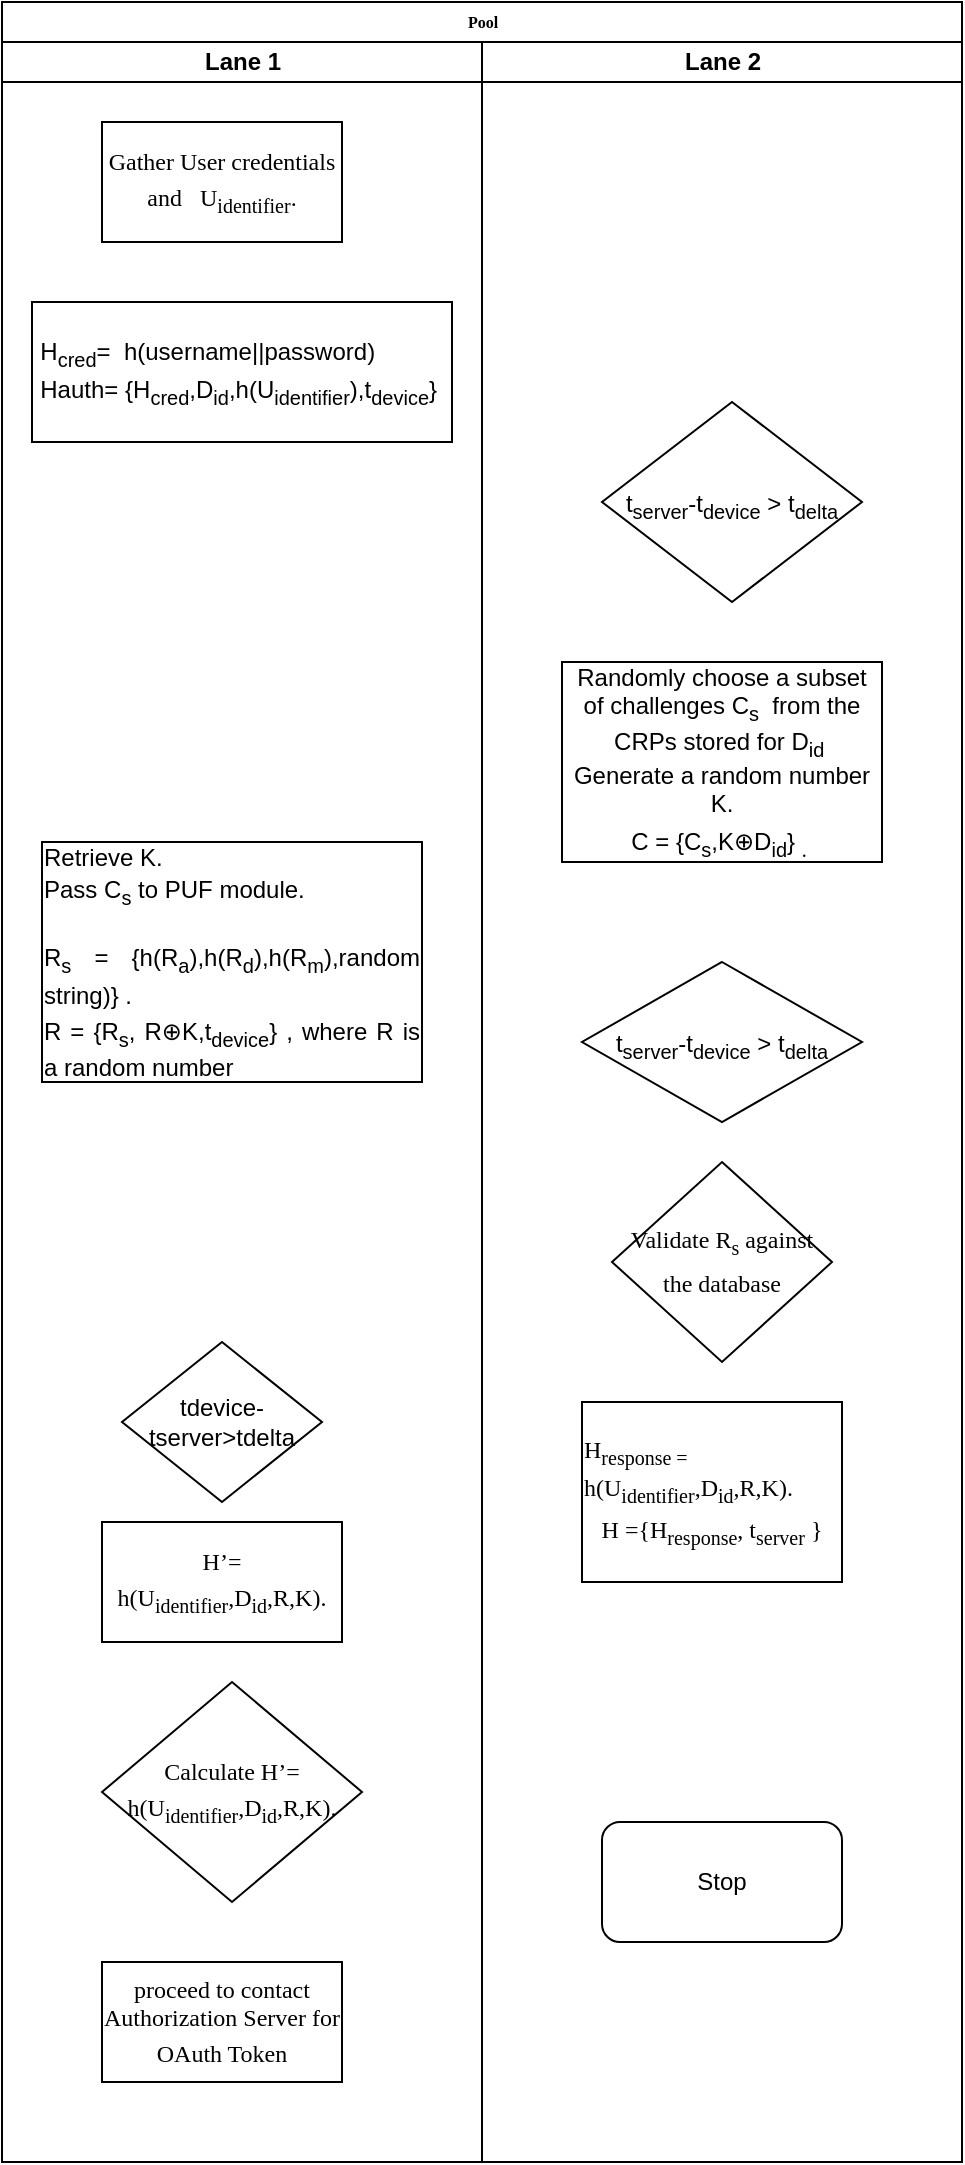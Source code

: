 <mxfile version="14.3.0" type="github">
  <diagram name="Page-1" id="74e2e168-ea6b-b213-b513-2b3c1d86103e">
    <mxGraphModel dx="1186" dy="747" grid="1" gridSize="10" guides="1" tooltips="1" connect="1" arrows="1" fold="1" page="1" pageScale="1" pageWidth="1100" pageHeight="850" background="#ffffff" math="0" shadow="0">
      <root>
        <mxCell id="0" />
        <mxCell id="1" parent="0" />
        <mxCell id="77e6c97f196da883-1" value="Pool" style="swimlane;html=1;childLayout=stackLayout;startSize=20;rounded=0;shadow=0;labelBackgroundColor=none;strokeWidth=1;fontFamily=Verdana;fontSize=8;align=center;" parent="1" vertex="1">
          <mxGeometry x="400" y="40" width="480" height="1080" as="geometry" />
        </mxCell>
        <mxCell id="77e6c97f196da883-26" style="edgeStyle=orthogonalEdgeStyle;rounded=1;html=1;labelBackgroundColor=none;startArrow=none;startFill=0;startSize=5;endArrow=classicThin;endFill=1;endSize=5;jettySize=auto;orthogonalLoop=1;strokeWidth=1;fontFamily=Verdana;fontSize=8" parent="77e6c97f196da883-1" target="77e6c97f196da883-11" edge="1">
          <mxGeometry relative="1" as="geometry">
            <mxPoint x="120" y="115" as="sourcePoint" />
          </mxGeometry>
        </mxCell>
        <mxCell id="77e6c97f196da883-27" style="edgeStyle=orthogonalEdgeStyle;rounded=1;html=1;labelBackgroundColor=none;startArrow=none;startFill=0;startSize=5;endArrow=classicThin;endFill=1;endSize=5;jettySize=auto;orthogonalLoop=1;strokeWidth=1;fontFamily=Verdana;fontSize=8" parent="77e6c97f196da883-1" source="77e6c97f196da883-11" edge="1">
          <mxGeometry relative="1" as="geometry">
            <Array as="points">
              <mxPoint x="240" y="155" />
              <mxPoint x="70" y="155" />
            </Array>
            <mxPoint x="70" y="175" as="targetPoint" />
          </mxGeometry>
        </mxCell>
        <mxCell id="77e6c97f196da883-33" style="edgeStyle=orthogonalEdgeStyle;rounded=1;html=1;labelBackgroundColor=none;startArrow=none;startFill=0;startSize=5;endArrow=classicThin;endFill=1;endSize=5;jettySize=auto;orthogonalLoop=1;strokeWidth=1;fontFamily=Verdana;fontSize=8" parent="77e6c97f196da883-1" target="77e6c97f196da883-15" edge="1">
          <mxGeometry relative="1" as="geometry">
            <mxPoint x="335" y="20" as="sourcePoint" />
          </mxGeometry>
        </mxCell>
        <mxCell id="77e6c97f196da883-39" style="edgeStyle=orthogonalEdgeStyle;rounded=1;html=1;labelBackgroundColor=none;startArrow=none;startFill=0;startSize=5;endArrow=classicThin;endFill=1;endSize=5;jettySize=auto;orthogonalLoop=1;strokeWidth=1;fontFamily=Verdana;fontSize=8" parent="77e6c97f196da883-1" target="77e6c97f196da883-23" edge="1">
          <mxGeometry relative="1" as="geometry">
            <mxPoint x="365" y="20" as="sourcePoint" />
          </mxGeometry>
        </mxCell>
        <mxCell id="77e6c97f196da883-40" style="edgeStyle=orthogonalEdgeStyle;rounded=1;html=1;labelBackgroundColor=none;startArrow=none;startFill=0;startSize=5;endArrow=classicThin;endFill=1;endSize=5;jettySize=auto;orthogonalLoop=1;strokeWidth=1;fontFamily=Verdana;fontSize=8" parent="77e6c97f196da883-1" target="77e6c97f196da883-24" edge="1">
          <mxGeometry relative="1" as="geometry">
            <mxPoint x="395" y="20" as="sourcePoint" />
          </mxGeometry>
        </mxCell>
        <mxCell id="107ba76e4e335f99-1" style="edgeStyle=orthogonalEdgeStyle;rounded=1;html=1;labelBackgroundColor=none;startArrow=none;startFill=0;startSize=5;endArrow=classicThin;endFill=1;endSize=5;jettySize=auto;orthogonalLoop=1;strokeWidth=1;fontFamily=Verdana;fontSize=8" parent="77e6c97f196da883-1" target="77e6c97f196da883-18" edge="1">
          <mxGeometry relative="1" as="geometry">
            <mxPoint x="365" y="20" as="sourcePoint" />
          </mxGeometry>
        </mxCell>
        <mxCell id="107ba76e4e335f99-2" style="edgeStyle=orthogonalEdgeStyle;rounded=1;html=1;labelBackgroundColor=none;startArrow=none;startFill=0;startSize=5;endArrow=classicThin;endFill=1;endSize=5;jettySize=auto;orthogonalLoop=1;strokeWidth=1;fontFamily=Verdana;fontSize=8" parent="77e6c97f196da883-1" source="77e6c97f196da883-22" edge="1">
          <mxGeometry relative="1" as="geometry">
            <Array as="points">
              <mxPoint x="660" y="610" />
              <mxPoint x="660" y="550" />
              <mxPoint x="400" y="550" />
            </Array>
            <mxPoint x="350" y="385" as="targetPoint" />
          </mxGeometry>
        </mxCell>
        <mxCell id="107ba76e4e335f99-3" style="edgeStyle=orthogonalEdgeStyle;rounded=1;html=1;labelBackgroundColor=none;startArrow=none;startFill=0;startSize=5;endArrow=classicThin;endFill=1;endSize=5;jettySize=auto;orthogonalLoop=1;strokeColor=#000000;strokeWidth=1;fontFamily=Verdana;fontSize=8;fontColor=#000000;" parent="77e6c97f196da883-1" source="77e6c97f196da883-22" edge="1">
          <mxGeometry relative="1" as="geometry">
            <mxPoint x="365" y="750" as="targetPoint" />
          </mxGeometry>
        </mxCell>
        <mxCell id="107ba76e4e335f99-6" style="edgeStyle=orthogonalEdgeStyle;rounded=1;html=1;labelBackgroundColor=none;startArrow=none;startFill=0;startSize=5;endArrow=classicThin;endFill=1;endSize=5;jettySize=auto;orthogonalLoop=1;strokeWidth=1;fontFamily=Verdana;fontSize=8" parent="77e6c97f196da883-1" target="77e6c97f196da883-19" edge="1">
          <mxGeometry relative="1" as="geometry">
            <mxPoint x="335" y="20" as="sourcePoint" />
          </mxGeometry>
        </mxCell>
        <mxCell id="77e6c97f196da883-2" value="Lane 1" style="swimlane;html=1;startSize=20;" parent="77e6c97f196da883-1" vertex="1">
          <mxGeometry y="20" width="240" height="1060" as="geometry" />
        </mxCell>
        <mxCell id="88_dYQukVziaNtQ58kp0-1" value="&lt;span style=&quot;font-size: 9pt ; font-family: &amp;#34;times&amp;#34;&quot;&gt;Gather User credentials and&amp;nbsp;&amp;nbsp; U&lt;sub&gt;identifier&lt;/sub&gt;.&lt;/span&gt;&lt;span style=&quot;font-size: medium&quot;&gt;&lt;/span&gt;" style="rounded=0;whiteSpace=wrap;html=1;" vertex="1" parent="77e6c97f196da883-2">
          <mxGeometry x="50" y="40" width="120" height="60" as="geometry" />
        </mxCell>
        <mxCell id="88_dYQukVziaNtQ58kp0-2" value="&lt;p class=&quot;MsoNormal&quot; align=&quot;left&quot; style=&quot;margin: 6pt 0cm ; text-align: left ; text-indent: 0cm ; font-size: 10pt&quot;&gt;&lt;span style=&quot;font-size: 9pt&quot;&gt;H&lt;sub&gt;cred&lt;/sub&gt;=&amp;nbsp; h(username||password)&lt;br&gt;Hauth= {H&lt;sub&gt;cred&lt;/sub&gt;,D&lt;sub&gt;id&lt;/sub&gt;,h(U&lt;sub&gt;identifier&lt;/sub&gt;),t&lt;sub&gt;device&lt;/sub&gt;}&amp;nbsp;&lt;/span&gt;&lt;/p&gt;" style="rounded=0;whiteSpace=wrap;html=1;" vertex="1" parent="77e6c97f196da883-2">
          <mxGeometry x="15" y="130" width="210" height="70" as="geometry" />
        </mxCell>
        <mxCell id="88_dYQukVziaNtQ58kp0-5" value="&lt;p class=&quot;MsoNormal&quot; style=&quot;margin: 0cm ; text-align: justify ; text-indent: 0cm ; font-size: 10pt&quot;&gt;&lt;span style=&quot;font-size: 9pt&quot;&gt;Retrieve K.&lt;br&gt;Pass C&lt;sub&gt;s&lt;/sub&gt; to PUF module.&lt;/span&gt;&lt;/p&gt;&lt;p class=&quot;MsoNormal&quot; style=&quot;margin: 0cm ; text-align: justify ; text-indent: 0cm ; font-size: 10pt&quot;&gt;&lt;br&gt;&lt;/p&gt;&lt;p class=&quot;MsoNormal&quot; style=&quot;margin: 0cm ; text-align: justify ; text-indent: 0cm ; font-size: 10pt&quot;&gt;&lt;span style=&quot;font-size: 9pt&quot;&gt;R&lt;sub&gt;s&lt;/sub&gt; = {h(R&lt;sub&gt;a&lt;/sub&gt;),h(R&lt;sub&gt;d&lt;/sub&gt;),h(R&lt;sub&gt;m&lt;/sub&gt;),random string)} .&lt;sub&gt;&amp;nbsp;&amp;nbsp;&amp;nbsp;&amp;nbsp;&amp;nbsp;&amp;nbsp;&lt;/sub&gt;&lt;br&gt;R = {R&lt;sub&gt;s&lt;/sub&gt;, R&lt;/span&gt;&lt;span style=&quot;font-size: 9pt&quot;&gt;⊕&lt;/span&gt;&lt;span style=&quot;font-size: 9pt&quot;&gt;K,t&lt;sub&gt;device&lt;/sub&gt;} , where R is a random number&lt;/span&gt;&lt;/p&gt;" style="rounded=0;whiteSpace=wrap;html=1;" vertex="1" parent="77e6c97f196da883-2">
          <mxGeometry x="20" y="400" width="190" height="120" as="geometry" />
        </mxCell>
        <mxCell id="88_dYQukVziaNtQ58kp0-9" value="&lt;span style=&quot;font-size: 9pt ; font-family: &amp;#34;times&amp;#34;&quot;&gt;Calculate H’= h(U&lt;sub&gt;identifier&lt;/sub&gt;,D&lt;sub&gt;id&lt;/sub&gt;,R,K).&lt;/span&gt;&lt;span style=&quot;font-size: medium&quot;&gt;&lt;/span&gt;" style="rhombus;whiteSpace=wrap;html=1;" vertex="1" parent="77e6c97f196da883-2">
          <mxGeometry x="50" y="820" width="130" height="110" as="geometry" />
        </mxCell>
        <mxCell id="88_dYQukVziaNtQ58kp0-12" value="&lt;span style=&quot;font-size: 9pt ; font-family: &amp;#34;times&amp;#34;&quot;&gt;proceed to contact Authorization Server for OAuth Token&lt;/span&gt;&lt;span style=&quot;font-size: medium&quot;&gt;&lt;/span&gt;" style="rounded=0;whiteSpace=wrap;html=1;" vertex="1" parent="77e6c97f196da883-2">
          <mxGeometry x="50" y="960" width="120" height="60" as="geometry" />
        </mxCell>
        <mxCell id="88_dYQukVziaNtQ58kp0-18" value="&lt;span style=&quot;font-size: 9pt ; font-family: &amp;#34;times&amp;#34;&quot;&gt;H’= h(U&lt;sub&gt;identifier&lt;/sub&gt;,D&lt;sub&gt;id&lt;/sub&gt;,R,K).&lt;/span&gt;&lt;span style=&quot;font-size: medium&quot;&gt;&lt;/span&gt;" style="rounded=0;whiteSpace=wrap;html=1;" vertex="1" parent="77e6c97f196da883-2">
          <mxGeometry x="50" y="740" width="120" height="60" as="geometry" />
        </mxCell>
        <mxCell id="88_dYQukVziaNtQ58kp0-19" value="tdevice-tserver&amp;gt;tdelta" style="rhombus;whiteSpace=wrap;html=1;" vertex="1" parent="77e6c97f196da883-2">
          <mxGeometry x="60" y="650" width="100" height="80" as="geometry" />
        </mxCell>
        <mxCell id="77e6c97f196da883-3" value="Lane 2" style="swimlane;html=1;startSize=20;" parent="77e6c97f196da883-1" vertex="1">
          <mxGeometry x="240" y="20" width="240" height="1060" as="geometry" />
        </mxCell>
        <mxCell id="88_dYQukVziaNtQ58kp0-3" value="&lt;span style=&quot;font-size: 9pt&quot;&gt;t&lt;sub&gt;server&lt;/sub&gt;-t&lt;sub&gt;device&lt;/sub&gt; &amp;gt; t&lt;sub&gt;delta&lt;/sub&gt;&lt;/span&gt;&lt;span style=&quot;font-size: medium&quot;&gt;&lt;/span&gt;" style="rhombus;whiteSpace=wrap;html=1;" vertex="1" parent="77e6c97f196da883-3">
          <mxGeometry x="60" y="180" width="130" height="100" as="geometry" />
        </mxCell>
        <mxCell id="88_dYQukVziaNtQ58kp0-4" value="&lt;span style=&quot;font-size: 9pt&quot;&gt;Randomly choose a subset of challenges C&lt;sub&gt;s&lt;/sub&gt;&amp;nbsp; from the CRPs stored for D&lt;sub&gt;id&amp;nbsp;&lt;/sub&gt;&lt;br&gt;Generate a random number K.&lt;br&gt;C = {C&lt;sub&gt;s&lt;/sub&gt;,K&lt;/span&gt;&lt;span style=&quot;font-size: 9pt&quot;&gt;⊕&lt;/span&gt;&lt;span style=&quot;font-size: 9pt&quot;&gt;D&lt;sub&gt;id&lt;/sub&gt;} &lt;sub style=&quot;font-family: &amp;#34;times&amp;#34;&quot;&gt;.&lt;/sub&gt;&lt;font face=&quot;times&quot;&gt;&amp;nbsp;&lt;/font&gt;&lt;/span&gt;&lt;span style=&quot;font-size: medium&quot;&gt;&lt;/span&gt;" style="rounded=0;whiteSpace=wrap;html=1;" vertex="1" parent="77e6c97f196da883-3">
          <mxGeometry x="40" y="310" width="160" height="100" as="geometry" />
        </mxCell>
        <mxCell id="88_dYQukVziaNtQ58kp0-6" value="&lt;span style=&quot;font-size: 9pt&quot;&gt;t&lt;sub&gt;server&lt;/sub&gt;-t&lt;sub&gt;device&lt;/sub&gt; &amp;gt; t&lt;sub&gt;delta&lt;/sub&gt;&lt;/span&gt;&lt;span style=&quot;font-size: medium&quot;&gt;&lt;/span&gt;" style="rhombus;whiteSpace=wrap;html=1;" vertex="1" parent="77e6c97f196da883-3">
          <mxGeometry x="50" y="460" width="140" height="80" as="geometry" />
        </mxCell>
        <mxCell id="88_dYQukVziaNtQ58kp0-7" value="&lt;span style=&quot;font-size: 9pt ; font-family: &amp;#34;times&amp;#34;&quot;&gt;Validate R&lt;sub&gt;s&lt;/sub&gt; against the database&lt;/span&gt;&lt;span style=&quot;font-size: medium&quot;&gt;&lt;/span&gt;" style="rhombus;whiteSpace=wrap;html=1;" vertex="1" parent="77e6c97f196da883-3">
          <mxGeometry x="65" y="560" width="110" height="100" as="geometry" />
        </mxCell>
        <mxCell id="88_dYQukVziaNtQ58kp0-8" value="&lt;p class=&quot;MsoNormal&quot; align=&quot;left&quot; style=&quot;margin: 0cm ; text-align: left ; text-indent: 0cm ; font-size: 10pt ; font-family: &amp;#34;times&amp;#34;&quot;&gt;&lt;span style=&quot;font-size: 9pt&quot;&gt;H&lt;sub&gt;response = &lt;/sub&gt;h(U&lt;sub&gt;identifier&lt;/sub&gt;,D&lt;sub&gt;id&lt;/sub&gt;,R,K).&lt;/span&gt;&lt;/p&gt;&lt;span style=&quot;font-size: 9pt ; font-family: &amp;#34;times&amp;#34;&quot;&gt;H ={H&lt;sub&gt;response&lt;/sub&gt;, t&lt;sub&gt;server&lt;/sub&gt; }&lt;/span&gt;&lt;span style=&quot;font-size: medium&quot;&gt;&lt;/span&gt;" style="rounded=0;whiteSpace=wrap;html=1;" vertex="1" parent="77e6c97f196da883-3">
          <mxGeometry x="50" y="680" width="130" height="90" as="geometry" />
        </mxCell>
        <mxCell id="88_dYQukVziaNtQ58kp0-13" value="Stop" style="rounded=1;whiteSpace=wrap;html=1;" vertex="1" parent="77e6c97f196da883-3">
          <mxGeometry x="60" y="890" width="120" height="60" as="geometry" />
        </mxCell>
      </root>
    </mxGraphModel>
  </diagram>
</mxfile>

